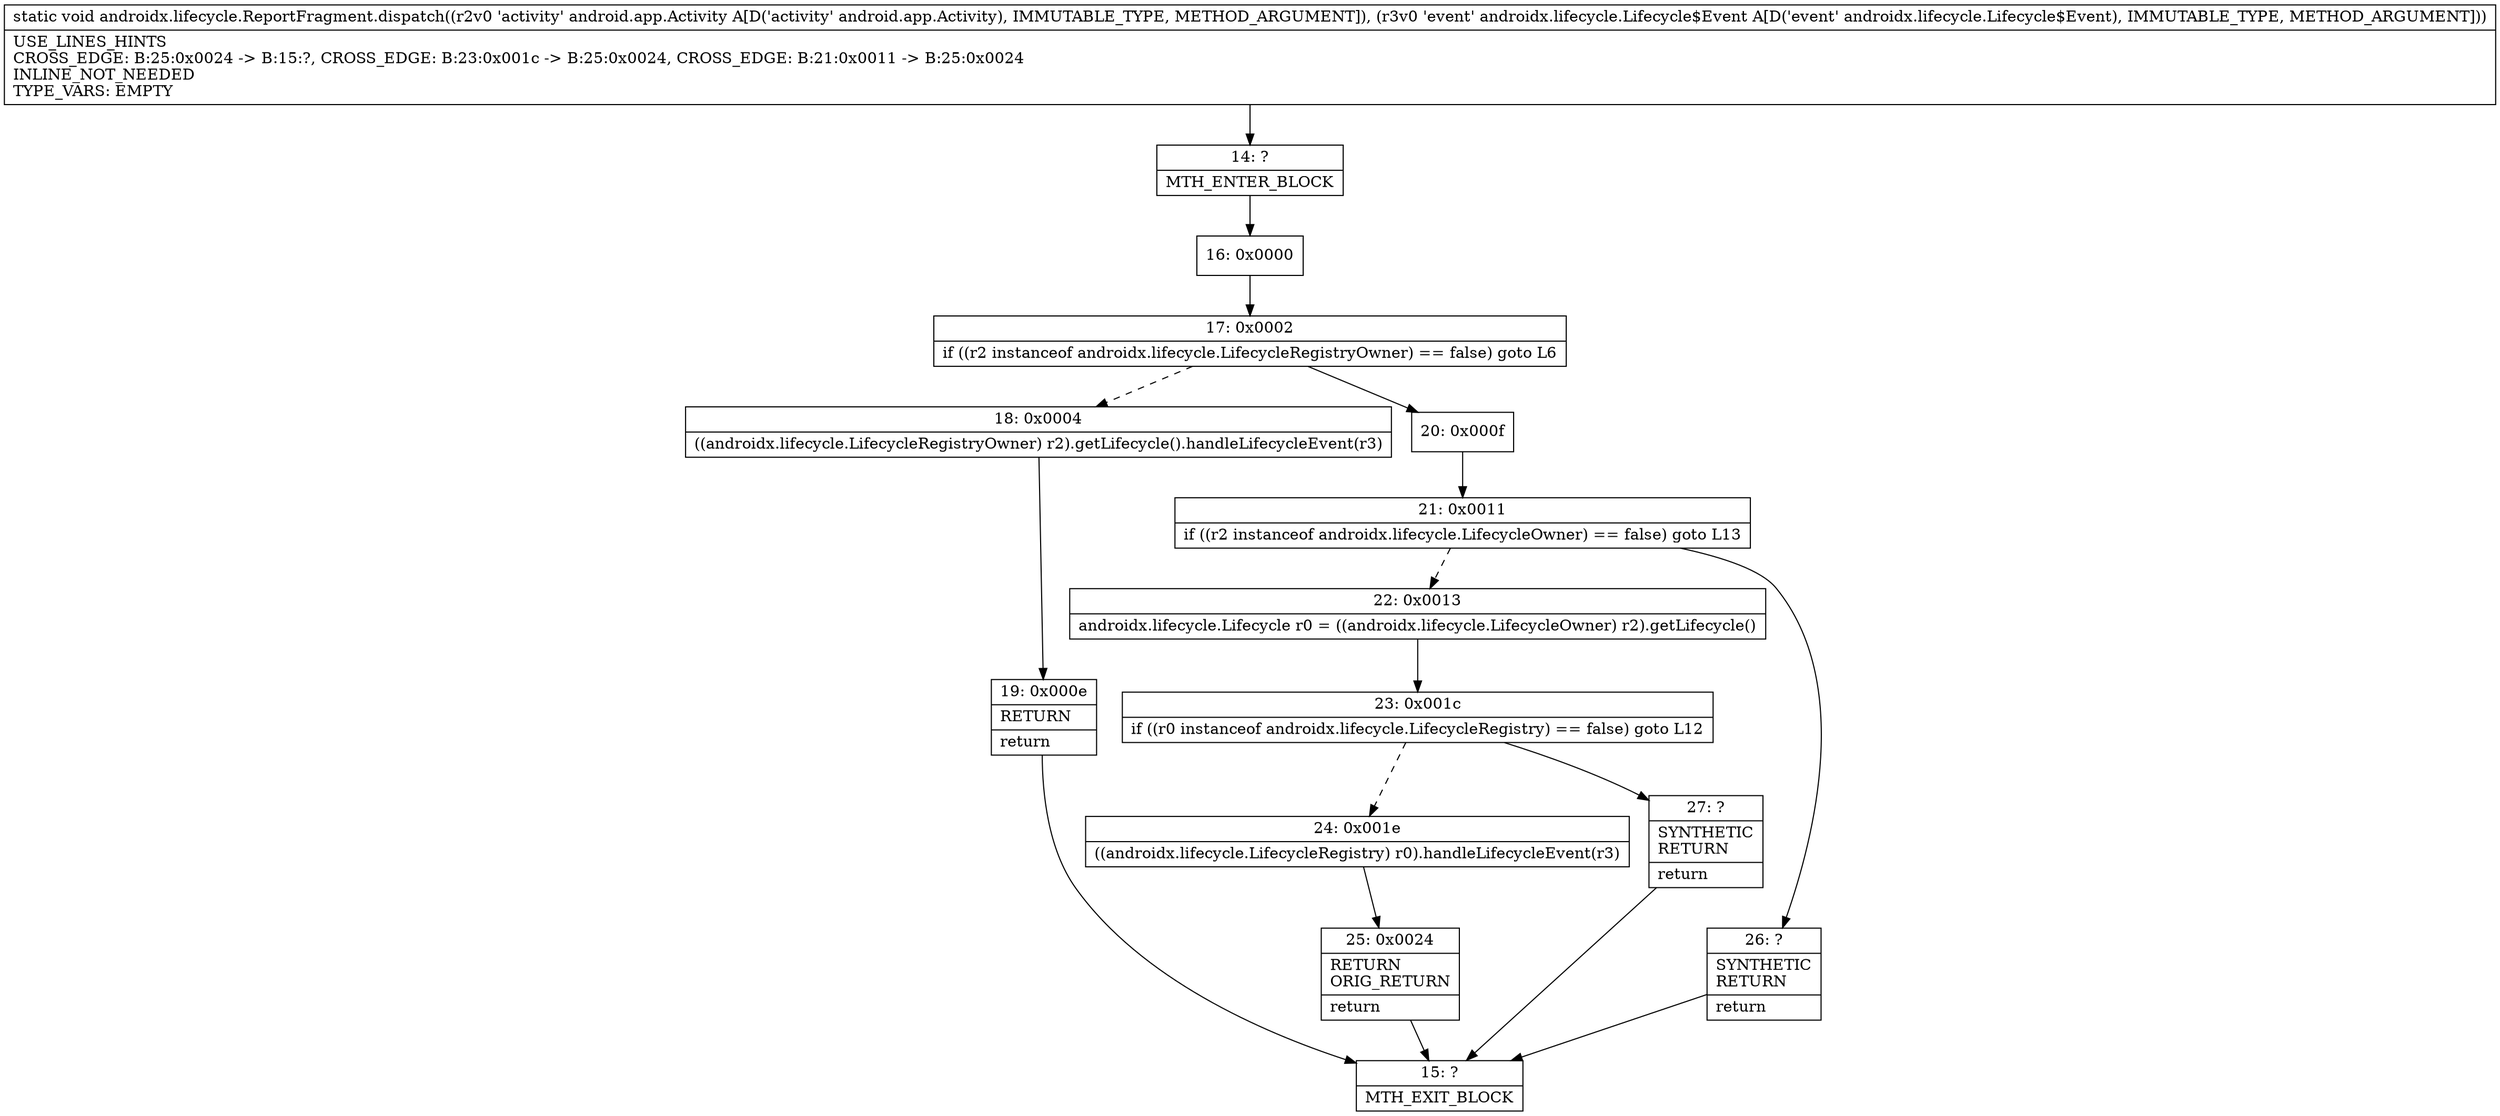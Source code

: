 digraph "CFG forandroidx.lifecycle.ReportFragment.dispatch(Landroid\/app\/Activity;Landroidx\/lifecycle\/Lifecycle$Event;)V" {
Node_14 [shape=record,label="{14\:\ ?|MTH_ENTER_BLOCK\l}"];
Node_16 [shape=record,label="{16\:\ 0x0000}"];
Node_17 [shape=record,label="{17\:\ 0x0002|if ((r2 instanceof androidx.lifecycle.LifecycleRegistryOwner) == false) goto L6\l}"];
Node_18 [shape=record,label="{18\:\ 0x0004|((androidx.lifecycle.LifecycleRegistryOwner) r2).getLifecycle().handleLifecycleEvent(r3)\l}"];
Node_19 [shape=record,label="{19\:\ 0x000e|RETURN\l|return\l}"];
Node_15 [shape=record,label="{15\:\ ?|MTH_EXIT_BLOCK\l}"];
Node_20 [shape=record,label="{20\:\ 0x000f}"];
Node_21 [shape=record,label="{21\:\ 0x0011|if ((r2 instanceof androidx.lifecycle.LifecycleOwner) == false) goto L13\l}"];
Node_22 [shape=record,label="{22\:\ 0x0013|androidx.lifecycle.Lifecycle r0 = ((androidx.lifecycle.LifecycleOwner) r2).getLifecycle()\l}"];
Node_23 [shape=record,label="{23\:\ 0x001c|if ((r0 instanceof androidx.lifecycle.LifecycleRegistry) == false) goto L12\l}"];
Node_24 [shape=record,label="{24\:\ 0x001e|((androidx.lifecycle.LifecycleRegistry) r0).handleLifecycleEvent(r3)\l}"];
Node_25 [shape=record,label="{25\:\ 0x0024|RETURN\lORIG_RETURN\l|return\l}"];
Node_27 [shape=record,label="{27\:\ ?|SYNTHETIC\lRETURN\l|return\l}"];
Node_26 [shape=record,label="{26\:\ ?|SYNTHETIC\lRETURN\l|return\l}"];
MethodNode[shape=record,label="{static void androidx.lifecycle.ReportFragment.dispatch((r2v0 'activity' android.app.Activity A[D('activity' android.app.Activity), IMMUTABLE_TYPE, METHOD_ARGUMENT]), (r3v0 'event' androidx.lifecycle.Lifecycle$Event A[D('event' androidx.lifecycle.Lifecycle$Event), IMMUTABLE_TYPE, METHOD_ARGUMENT]))  | USE_LINES_HINTS\lCROSS_EDGE: B:25:0x0024 \-\> B:15:?, CROSS_EDGE: B:23:0x001c \-\> B:25:0x0024, CROSS_EDGE: B:21:0x0011 \-\> B:25:0x0024\lINLINE_NOT_NEEDED\lTYPE_VARS: EMPTY\l}"];
MethodNode -> Node_14;Node_14 -> Node_16;
Node_16 -> Node_17;
Node_17 -> Node_18[style=dashed];
Node_17 -> Node_20;
Node_18 -> Node_19;
Node_19 -> Node_15;
Node_20 -> Node_21;
Node_21 -> Node_22[style=dashed];
Node_21 -> Node_26;
Node_22 -> Node_23;
Node_23 -> Node_24[style=dashed];
Node_23 -> Node_27;
Node_24 -> Node_25;
Node_25 -> Node_15;
Node_27 -> Node_15;
Node_26 -> Node_15;
}

